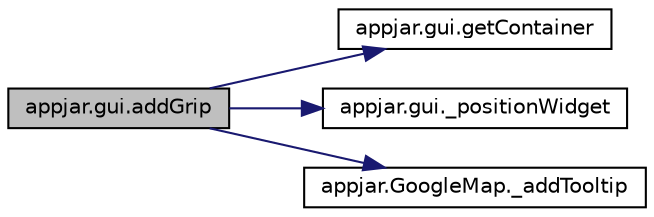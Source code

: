 digraph "appjar.gui.addGrip"
{
  edge [fontname="Helvetica",fontsize="10",labelfontname="Helvetica",labelfontsize="10"];
  node [fontname="Helvetica",fontsize="10",shape=record];
  rankdir="LR";
  Node414 [label="appjar.gui.addGrip",height=0.2,width=0.4,color="black", fillcolor="grey75", style="filled", fontcolor="black"];
  Node414 -> Node415 [color="midnightblue",fontsize="10",style="solid"];
  Node415 [label="appjar.gui.getContainer",height=0.2,width=0.4,color="black", fillcolor="white", style="filled",URL="$classappjar_1_1gui.html#a2e8ea27bae5f6758257be218c8279b56"];
  Node414 -> Node416 [color="midnightblue",fontsize="10",style="solid"];
  Node416 [label="appjar.gui._positionWidget",height=0.2,width=0.4,color="black", fillcolor="white", style="filled",URL="$classappjar_1_1gui.html#a073b1298767aeb92dd77b77cb6000e8c"];
  Node414 -> Node417 [color="midnightblue",fontsize="10",style="solid"];
  Node417 [label="appjar.GoogleMap._addTooltip",height=0.2,width=0.4,color="black", fillcolor="white", style="filled",URL="$classappjar_1_1_google_map.html#a8fe893a3033954f3608e5c225da14cc5"];
}
